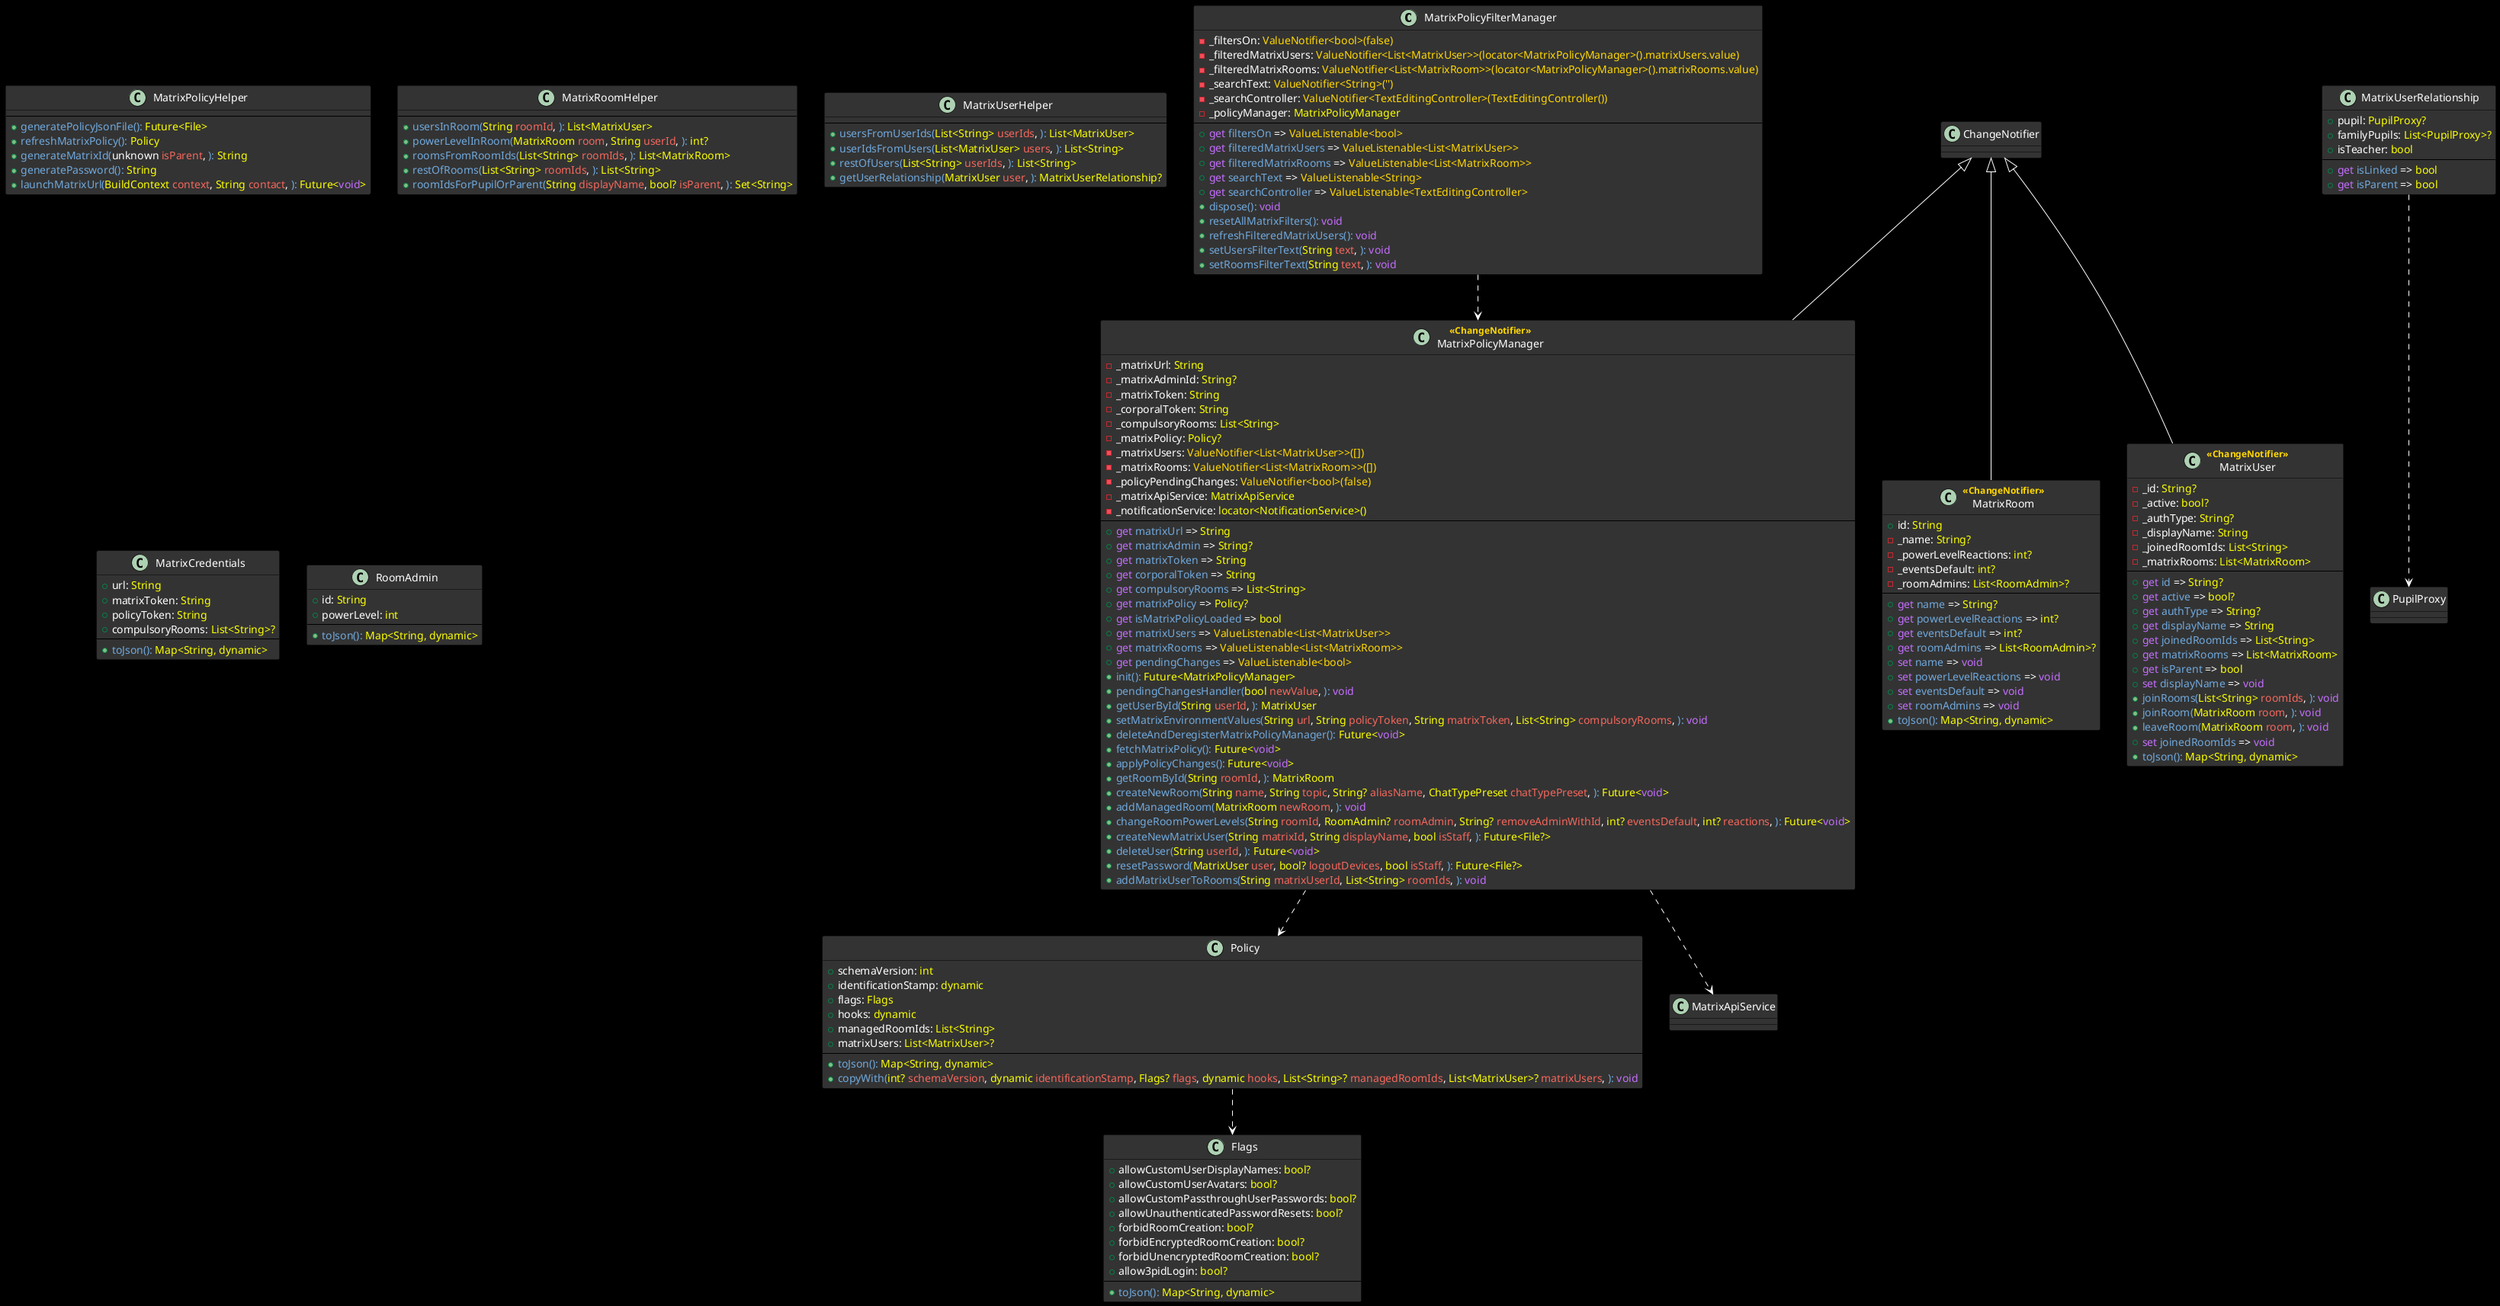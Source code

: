 @startuml

skinparam backgroundColor #000000

skinparam {
    ClassStereotypeFontColor #FFD700
    ClassStereotypeFontSize 12
    ClassStereotypeFontStyle bold
}
skinparam class {
    BackgroundColor #333333
    BorderColor #000000
    ArrowColor #FFFFFF
    FontColor #D3D3D3
}
skinparam classAttribute {
    FontColor #D3D3D
}
class MatrixPolicyFilterManager {
-_filtersOn: <font color=#ffd700>ValueNotifier<bool>(false)</font>
-_filteredMatrixUsers: <font color=#ffd700>ValueNotifier<List<MatrixUser>>(locator<MatrixPolicyManager>().matrixUsers.value)</font>
-_filteredMatrixRooms: <font color=#ffd700>ValueNotifier<List<MatrixRoom>>(locator<MatrixPolicyManager>().matrixRooms.value)</font>
-_searchText: <font color=#ffd700>ValueNotifier<String>('')</font>
-_searchController: <font color=#ffd700>ValueNotifier<TextEditingController>(TextEditingController())</font>
-_policyManager: <font color=#faff00>MatrixPolicyManager</font>
---
+<font color=#c36dfd>get</font> <font color=#6fa8dc>filtersOn</font> => <font color=#ffd700>ValueListenable<bool></font>
+<font color=#c36dfd>get</font> <font color=#6fa8dc>filteredMatrixUsers</font> => <font color=#ffd700>ValueListenable<List<MatrixUser>></font>
+<font color=#c36dfd>get</font> <font color=#6fa8dc>filteredMatrixRooms</font> => <font color=#ffd700>ValueListenable<List<MatrixRoom>></font>
+<font color=#c36dfd>get</font> <font color=#6fa8dc>searchText</font> => <font color=#ffd700>ValueListenable<String></font>
+<font color=#c36dfd>get</font> <font color=#6fa8dc>searchController</font> => <font color=#ffd700>ValueListenable<TextEditingController></font>
+<font color=#6fa8dc>dispose(</font><font color=#6fa8dc>):</font> <font color=#c36dfd>void</font>
+<font color=#6fa8dc>resetAllMatrixFilters(</font><font color=#6fa8dc>):</font> <font color=#c36dfd>void</font>
+<font color=#6fa8dc>refreshFilteredMatrixUsers(</font><font color=#6fa8dc>):</font> <font color=#c36dfd>void</font>
+<font color=#6fa8dc>setUsersFilterText(</font><font color=#faff00>String</font> <font color=#f4665b>text</font>, <font color=#6fa8dc>):</font> <font color=#c36dfd>void</font>
+<font color=#6fa8dc>setRoomsFilterText(</font><font color=#faff00>String</font> <font color=#f4665b>text</font>, <font color=#6fa8dc>):</font> <font color=#c36dfd>void</font>
}
MatrixPolicyFilterManager ..> MatrixPolicyManager
class MatrixPolicyHelper {
---
+<font color=#6fa8dc>generatePolicyJsonFile(</font><font color=#6fa8dc>):</font> <font color=#faff00>Future<File></font>
+<font color=#6fa8dc>refreshMatrixPolicy(</font><font color=#6fa8dc>):</font> <font color=#faff00>Policy</font>
+<font color=#6fa8dc>generateMatrixId(</font>unknown <font color=#f4665b>isParent</font>, <font color=#6fa8dc>):</font> <font color=#faff00>String</font>
+<font color=#6fa8dc>generatePassword(</font><font color=#6fa8dc>):</font> <font color=#faff00>String</font>
+<font color=#6fa8dc>launchMatrixUrl(</font><font color=#faff00>BuildContext</font> <font color=#f4665b>context</font>, <font color=#faff00>String</font> <font color=#f4665b>contact</font>, <font color=#6fa8dc>):</font> <font color=#faff00>Future<</font><font color=#c36dfd>void</font><font color=#faff00>></font>
}
class MatrixPolicyManager <<ChangeNotifier>> {
-_matrixUrl: <font color=#faff00>String</font>
-_matrixAdminId: <font color=#faff00>String?</font>
-_matrixToken: <font color=#faff00>String</font>
-_corporalToken: <font color=#faff00>String</font>
-_compulsoryRooms: <font color=#faff00>List<String></font>
-_matrixPolicy: <font color=#faff00>Policy?</font>
-_matrixUsers: <font color=#ffd700>ValueNotifier<List<MatrixUser>>([])</font>
-_matrixRooms: <font color=#ffd700>ValueNotifier<List<MatrixRoom>>([])</font>
-_policyPendingChanges: <font color=#ffd700>ValueNotifier<bool>(false)</font>
-_matrixApiService: <font color=#faff00>MatrixApiService</font>
-_notificationService: <font color=#faff00>locator<NotificationService>()</font>
---
+<font color=#c36dfd>get</font> <font color=#6fa8dc>matrixUrl</font> => <font color=#faff00>String</font>
+<font color=#c36dfd>get</font> <font color=#6fa8dc>matrixAdmin</font> => <font color=#faff00>String?</font>
+<font color=#c36dfd>get</font> <font color=#6fa8dc>matrixToken</font> => <font color=#faff00>String</font>
+<font color=#c36dfd>get</font> <font color=#6fa8dc>corporalToken</font> => <font color=#faff00>String</font>
+<font color=#c36dfd>get</font> <font color=#6fa8dc>compulsoryRooms</font> => <font color=#faff00>List<String></font>
+<font color=#c36dfd>get</font> <font color=#6fa8dc>matrixPolicy</font> => <font color=#faff00>Policy?</font>
+<font color=#c36dfd>get</font> <font color=#6fa8dc>isMatrixPolicyLoaded</font> => <font color=#faff00>bool</font>
+<font color=#c36dfd>get</font> <font color=#6fa8dc>matrixUsers</font> => <font color=#ffd700>ValueListenable<List<MatrixUser>></font>
+<font color=#c36dfd>get</font> <font color=#6fa8dc>matrixRooms</font> => <font color=#ffd700>ValueListenable<List<MatrixRoom>></font>
+<font color=#c36dfd>get</font> <font color=#6fa8dc>pendingChanges</font> => <font color=#ffd700>ValueListenable<bool></font>
+<font color=#6fa8dc>init(</font><font color=#6fa8dc>):</font> <font color=#faff00>Future<MatrixPolicyManager></font>
+<font color=#6fa8dc>pendingChangesHandler(</font><font color=#faff00>bool</font> <font color=#f4665b>newValue</font>, <font color=#6fa8dc>):</font> <font color=#c36dfd>void</font>
+<font color=#6fa8dc>getUserById(</font><font color=#faff00>String</font> <font color=#f4665b>userId</font>, <font color=#6fa8dc>):</font> <font color=#faff00>MatrixUser</font>
+<font color=#6fa8dc>setMatrixEnvironmentValues(</font><font color=#faff00>String</font> <font color=#f4665b>url</font>, <font color=#faff00>String</font> <font color=#f4665b>policyToken</font>, <font color=#faff00>String</font> <font color=#f4665b>matrixToken</font>, <font color=#faff00>List<String></font> <font color=#f4665b>compulsoryRooms</font>, <font color=#6fa8dc>):</font> <font color=#c36dfd>void</font>
+<font color=#6fa8dc>deleteAndDeregisterMatrixPolicyManager(</font><font color=#6fa8dc>):</font> <font color=#faff00>Future<</font><font color=#c36dfd>void</font><font color=#faff00>></font>
+<font color=#6fa8dc>fetchMatrixPolicy(</font><font color=#6fa8dc>):</font> <font color=#faff00>Future<</font><font color=#c36dfd>void</font><font color=#faff00>></font>
+<font color=#6fa8dc>applyPolicyChanges(</font><font color=#6fa8dc>):</font> <font color=#faff00>Future<</font><font color=#c36dfd>void</font><font color=#faff00>></font>
+<font color=#6fa8dc>getRoomById(</font><font color=#faff00>String</font> <font color=#f4665b>roomId</font>, <font color=#6fa8dc>):</font> <font color=#faff00>MatrixRoom</font>
+<font color=#6fa8dc>createNewRoom(</font><font color=#faff00>String</font> <font color=#f4665b>name</font>, <font color=#faff00>String</font> <font color=#f4665b>topic</font>, <font color=#faff00>String?</font> <font color=#f4665b>aliasName</font>, <font color=#faff00>ChatTypePreset</font> <font color=#f4665b>chatTypePreset</font>, <font color=#6fa8dc>):</font> <font color=#faff00>Future<</font><font color=#c36dfd>void</font><font color=#faff00>></font>
+<font color=#6fa8dc>addManagedRoom(</font><font color=#faff00>MatrixRoom</font> <font color=#f4665b>newRoom</font>, <font color=#6fa8dc>):</font> <font color=#c36dfd>void</font>
+<font color=#6fa8dc>changeRoomPowerLevels(</font><font color=#faff00>String</font> <font color=#f4665b>roomId</font>, <font color=#faff00>RoomAdmin?</font> <font color=#f4665b>roomAdmin</font>, <font color=#faff00>String?</font> <font color=#f4665b>removeAdminWithId</font>, <font color=#faff00>int?</font> <font color=#f4665b>eventsDefault</font>, <font color=#faff00>int?</font> <font color=#f4665b>reactions</font>, <font color=#6fa8dc>):</font> <font color=#faff00>Future<</font><font color=#c36dfd>void</font><font color=#faff00>></font>
+<font color=#6fa8dc>createNewMatrixUser(</font><font color=#faff00>String</font> <font color=#f4665b>matrixId</font>, <font color=#faff00>String</font> <font color=#f4665b>displayName</font>, <font color=#faff00>bool</font> <font color=#f4665b>isStaff</font>, <font color=#6fa8dc>):</font> <font color=#faff00>Future<File?></font>
+<font color=#6fa8dc>deleteUser(</font><font color=#faff00>String</font> <font color=#f4665b>userId</font>, <font color=#6fa8dc>):</font> <font color=#faff00>Future<</font><font color=#c36dfd>void</font><font color=#faff00>></font>
+<font color=#6fa8dc>resetPassword(</font><font color=#faff00>MatrixUser</font> <font color=#f4665b>user</font>, <font color=#faff00>bool?</font> <font color=#f4665b>logoutDevices</font>, <font color=#faff00>bool</font> <font color=#f4665b>isStaff</font>, <font color=#6fa8dc>):</font> <font color=#faff00>Future<File?></font>
+<font color=#6fa8dc>addMatrixUserToRooms(</font><font color=#faff00>String</font> <font color=#f4665b>matrixUserId</font>, <font color=#faff00>List<String></font> <font color=#f4665b>roomIds</font>, <font color=#6fa8dc>):</font> <font color=#c36dfd>void</font>
}
ChangeNotifier <|-- MatrixPolicyManager
MatrixPolicyManager ..> Policy
MatrixPolicyManager ..> MatrixApiService
class MatrixRoomHelper {
---
+<font color=#6fa8dc>usersInRoom(</font><font color=#faff00>String</font> <font color=#f4665b>roomId</font>, <font color=#6fa8dc>):</font> <font color=#faff00>List<MatrixUser></font>
+<font color=#6fa8dc>powerLevelInRoom(</font><font color=#faff00>MatrixRoom</font> <font color=#f4665b>room</font>, <font color=#faff00>String</font> <font color=#f4665b>userId</font>, <font color=#6fa8dc>):</font> <font color=#faff00>int?</font>
+<font color=#6fa8dc>roomsFromRoomIds(</font><font color=#faff00>List<String></font> <font color=#f4665b>roomIds</font>, <font color=#6fa8dc>):</font> <font color=#faff00>List<MatrixRoom></font>
+<font color=#6fa8dc>restOfRooms(</font><font color=#faff00>List<String></font> <font color=#f4665b>roomIds</font>, <font color=#6fa8dc>):</font> <font color=#faff00>List<String></font>
+<font color=#6fa8dc>roomIdsForPupilOrParent(</font><font color=#faff00>String</font> <font color=#f4665b>displayName</font>, <font color=#faff00>bool?</font> <font color=#f4665b>isParent</font>, <font color=#6fa8dc>):</font> <font color=#faff00>Set<String></font>
}
class MatrixUserHelper {
---
+<font color=#6fa8dc>usersFromUserIds(</font><font color=#faff00>List<String></font> <font color=#f4665b>userIds</font>, <font color=#6fa8dc>):</font> <font color=#faff00>List<MatrixUser></font>
+<font color=#6fa8dc>userIdsFromUsers(</font><font color=#faff00>List<MatrixUser></font> <font color=#f4665b>users</font>, <font color=#6fa8dc>):</font> <font color=#faff00>List<String></font>
+<font color=#6fa8dc>restOfUsers(</font><font color=#faff00>List<String></font> <font color=#f4665b>userIds</font>, <font color=#6fa8dc>):</font> <font color=#faff00>List<String></font>
+<font color=#6fa8dc>getUserRelationship(</font><font color=#faff00>MatrixUser</font> <font color=#f4665b>user</font>, <font color=#6fa8dc>):</font> <font color=#faff00>MatrixUserRelationship?</font>
}
class MatrixUserRelationship {
+pupil: <font color=#faff00>PupilProxy?</font>
+familyPupils: <font color=#faff00>List<PupilProxy>?</font>
+isTeacher: <font color=#faff00>bool</font>
---
+<font color=#c36dfd>get</font> <font color=#6fa8dc>isLinked</font> => <font color=#faff00>bool</font>
+<font color=#c36dfd>get</font> <font color=#6fa8dc>isParent</font> => <font color=#faff00>bool</font>
}
MatrixUserRelationship ..> PupilProxy
class Flags {
+allowCustomUserDisplayNames: <font color=#faff00>bool?</font>
+allowCustomUserAvatars: <font color=#faff00>bool?</font>
+allowCustomPassthroughUserPasswords: <font color=#faff00>bool?</font>
+allowUnauthenticatedPasswordResets: <font color=#faff00>bool?</font>
+forbidRoomCreation: <font color=#faff00>bool?</font>
+forbidEncryptedRoomCreation: <font color=#faff00>bool?</font>
+forbidUnencryptedRoomCreation: <font color=#faff00>bool?</font>
+allow3pidLogin: <font color=#faff00>bool?</font>
---
+<font color=#6fa8dc>toJson(</font><font color=#6fa8dc>):</font> <font color=#faff00>Map<String, dynamic></font>
}
class MatrixCredentials {
+url: <font color=#faff00>String</font>
+matrixToken: <font color=#faff00>String</font>
+policyToken: <font color=#faff00>String</font>
+compulsoryRooms: <font color=#faff00>List<String>?</font>
---
+<font color=#6fa8dc>toJson(</font><font color=#6fa8dc>):</font> <font color=#faff00>Map<String, dynamic></font>
}
class MatrixRoom <<ChangeNotifier>> {
+id: <font color=#faff00>String</font>
-_name: <font color=#faff00>String?</font>
-_powerLevelReactions: <font color=#faff00>int?</font>
-_eventsDefault: <font color=#faff00>int?</font>
-_roomAdmins: <font color=#faff00>List<RoomAdmin>?</font>
---
+<font color=#c36dfd>get</font> <font color=#6fa8dc>name</font> => <font color=#faff00>String?</font>
+<font color=#c36dfd>get</font> <font color=#6fa8dc>powerLevelReactions</font> => <font color=#faff00>int?</font>
+<font color=#c36dfd>get</font> <font color=#6fa8dc>eventsDefault</font> => <font color=#faff00>int?</font>
+<font color=#c36dfd>get</font> <font color=#6fa8dc>roomAdmins</font> => <font color=#faff00>List<RoomAdmin>?</font>
+<font color=#c36dfd>set</font> <font color=#6fa8dc>name</font> => <font color=#c36dfd>void</font>
+<font color=#c36dfd>set</font> <font color=#6fa8dc>powerLevelReactions</font> => <font color=#c36dfd>void</font>
+<font color=#c36dfd>set</font> <font color=#6fa8dc>eventsDefault</font> => <font color=#c36dfd>void</font>
+<font color=#c36dfd>set</font> <font color=#6fa8dc>roomAdmins</font> => <font color=#c36dfd>void</font>
+<font color=#6fa8dc>toJson(</font><font color=#6fa8dc>):</font> <font color=#faff00>Map<String, dynamic></font>
}
ChangeNotifier <|-- MatrixRoom
class RoomAdmin {
+id: <font color=#faff00>String</font>
+powerLevel: <font color=#faff00>int</font>
---
+<font color=#6fa8dc>toJson(</font><font color=#6fa8dc>):</font> <font color=#faff00>Map<String, dynamic></font>
}
class MatrixUser <<ChangeNotifier>> {
-_id: <font color=#faff00>String?</font>
-_active: <font color=#faff00>bool?</font>
-_authType: <font color=#faff00>String?</font>
-_displayName: <font color=#faff00>String</font>
-_joinedRoomIds: <font color=#faff00>List<String></font>
-_matrixRooms: <font color=#faff00>List<MatrixRoom></font>
---
+<font color=#c36dfd>get</font> <font color=#6fa8dc>id</font> => <font color=#faff00>String?</font>
+<font color=#c36dfd>get</font> <font color=#6fa8dc>active</font> => <font color=#faff00>bool?</font>
+<font color=#c36dfd>get</font> <font color=#6fa8dc>authType</font> => <font color=#faff00>String?</font>
+<font color=#c36dfd>get</font> <font color=#6fa8dc>displayName</font> => <font color=#faff00>String</font>
+<font color=#c36dfd>get</font> <font color=#6fa8dc>joinedRoomIds</font> => <font color=#faff00>List<String></font>
+<font color=#c36dfd>get</font> <font color=#6fa8dc>matrixRooms</font> => <font color=#faff00>List<MatrixRoom></font>
+<font color=#c36dfd>get</font> <font color=#6fa8dc>isParent</font> => <font color=#faff00>bool</font>
+<font color=#c36dfd>set</font> <font color=#6fa8dc>displayName</font> => <font color=#c36dfd>void</font>
+<font color=#6fa8dc>joinRooms(</font><font color=#faff00>List<String></font> <font color=#f4665b>roomIds</font>, <font color=#6fa8dc>):</font> <font color=#c36dfd>void</font>
+<font color=#6fa8dc>joinRoom(</font><font color=#faff00>MatrixRoom</font> <font color=#f4665b>room</font>, <font color=#6fa8dc>):</font> <font color=#c36dfd>void</font>
+<font color=#6fa8dc>leaveRoom(</font><font color=#faff00>MatrixRoom</font> <font color=#f4665b>room</font>, <font color=#6fa8dc>):</font> <font color=#c36dfd>void</font>
+<font color=#c36dfd>set</font> <font color=#6fa8dc>joinedRoomIds</font> => <font color=#c36dfd>void</font>
+<font color=#6fa8dc>toJson(</font><font color=#6fa8dc>):</font> <font color=#faff00>Map<String, dynamic></font>
}
ChangeNotifier <|-- MatrixUser
class Policy {
+schemaVersion: <font color=#faff00>int</font>
+identificationStamp: <font color=#faff00>dynamic</font>
+flags: <font color=#faff00>Flags</font>
+hooks: <font color=#faff00>dynamic</font>
+managedRoomIds: <font color=#faff00>List<String></font>
+matrixUsers: <font color=#faff00>List<MatrixUser>?</font>
---
+<font color=#6fa8dc>toJson(</font><font color=#6fa8dc>):</font> <font color=#faff00>Map<String, dynamic></font>
+<font color=#6fa8dc>copyWith(</font><font color=#faff00>int?</font> <font color=#f4665b>schemaVersion</font>, <font color=#faff00>dynamic</font> <font color=#f4665b>identificationStamp</font>, <font color=#faff00>Flags?</font> <font color=#f4665b>flags</font>, <font color=#faff00>dynamic</font> <font color=#f4665b>hooks</font>, <font color=#faff00>List<String>?</font> <font color=#f4665b>managedRoomIds</font>, <font color=#faff00>List<MatrixUser>?</font> <font color=#f4665b>matrixUsers</font>, <font color=#6fa8dc>):</font> <font color=#c36dfd>void</font>
}
Policy ..> Flags
@enduml